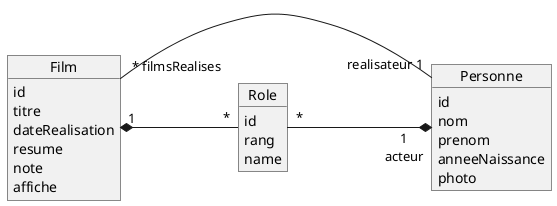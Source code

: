 @startuml
' https://plantuml.com/fr/class-diagram
Object Film{
id
titre
dateRealisation
resume
note
affiche
}
Object Personne{
id
nom
prenom
anneeNaissance
photo
}

Object Role {
id
rang
name
}

Film " * filmsRealises" - "realisateur 1" Personne :"\t\t\t\t"
Film "1" *- "*" Role :"\t\t\t"
Role "*" -* "1\nacteur" Personne:"\t\t\t\t"

@enduml
